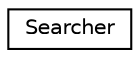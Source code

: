 digraph "Graphical Class Hierarchy"
{
 // INTERACTIVE_SVG=YES
 // LATEX_PDF_SIZE
  edge [fontname="Helvetica",fontsize="10",labelfontname="Helvetica",labelfontsize="10"];
  node [fontname="Helvetica",fontsize="10",shape=record];
  rankdir="LR";
  Node0 [label="Searcher",height=0.2,width=0.4,color="black", fillcolor="white", style="filled",URL="$classchessCore_1_1Searcher.html",tooltip="A class to do all of the searching for the chess engine."];
}
